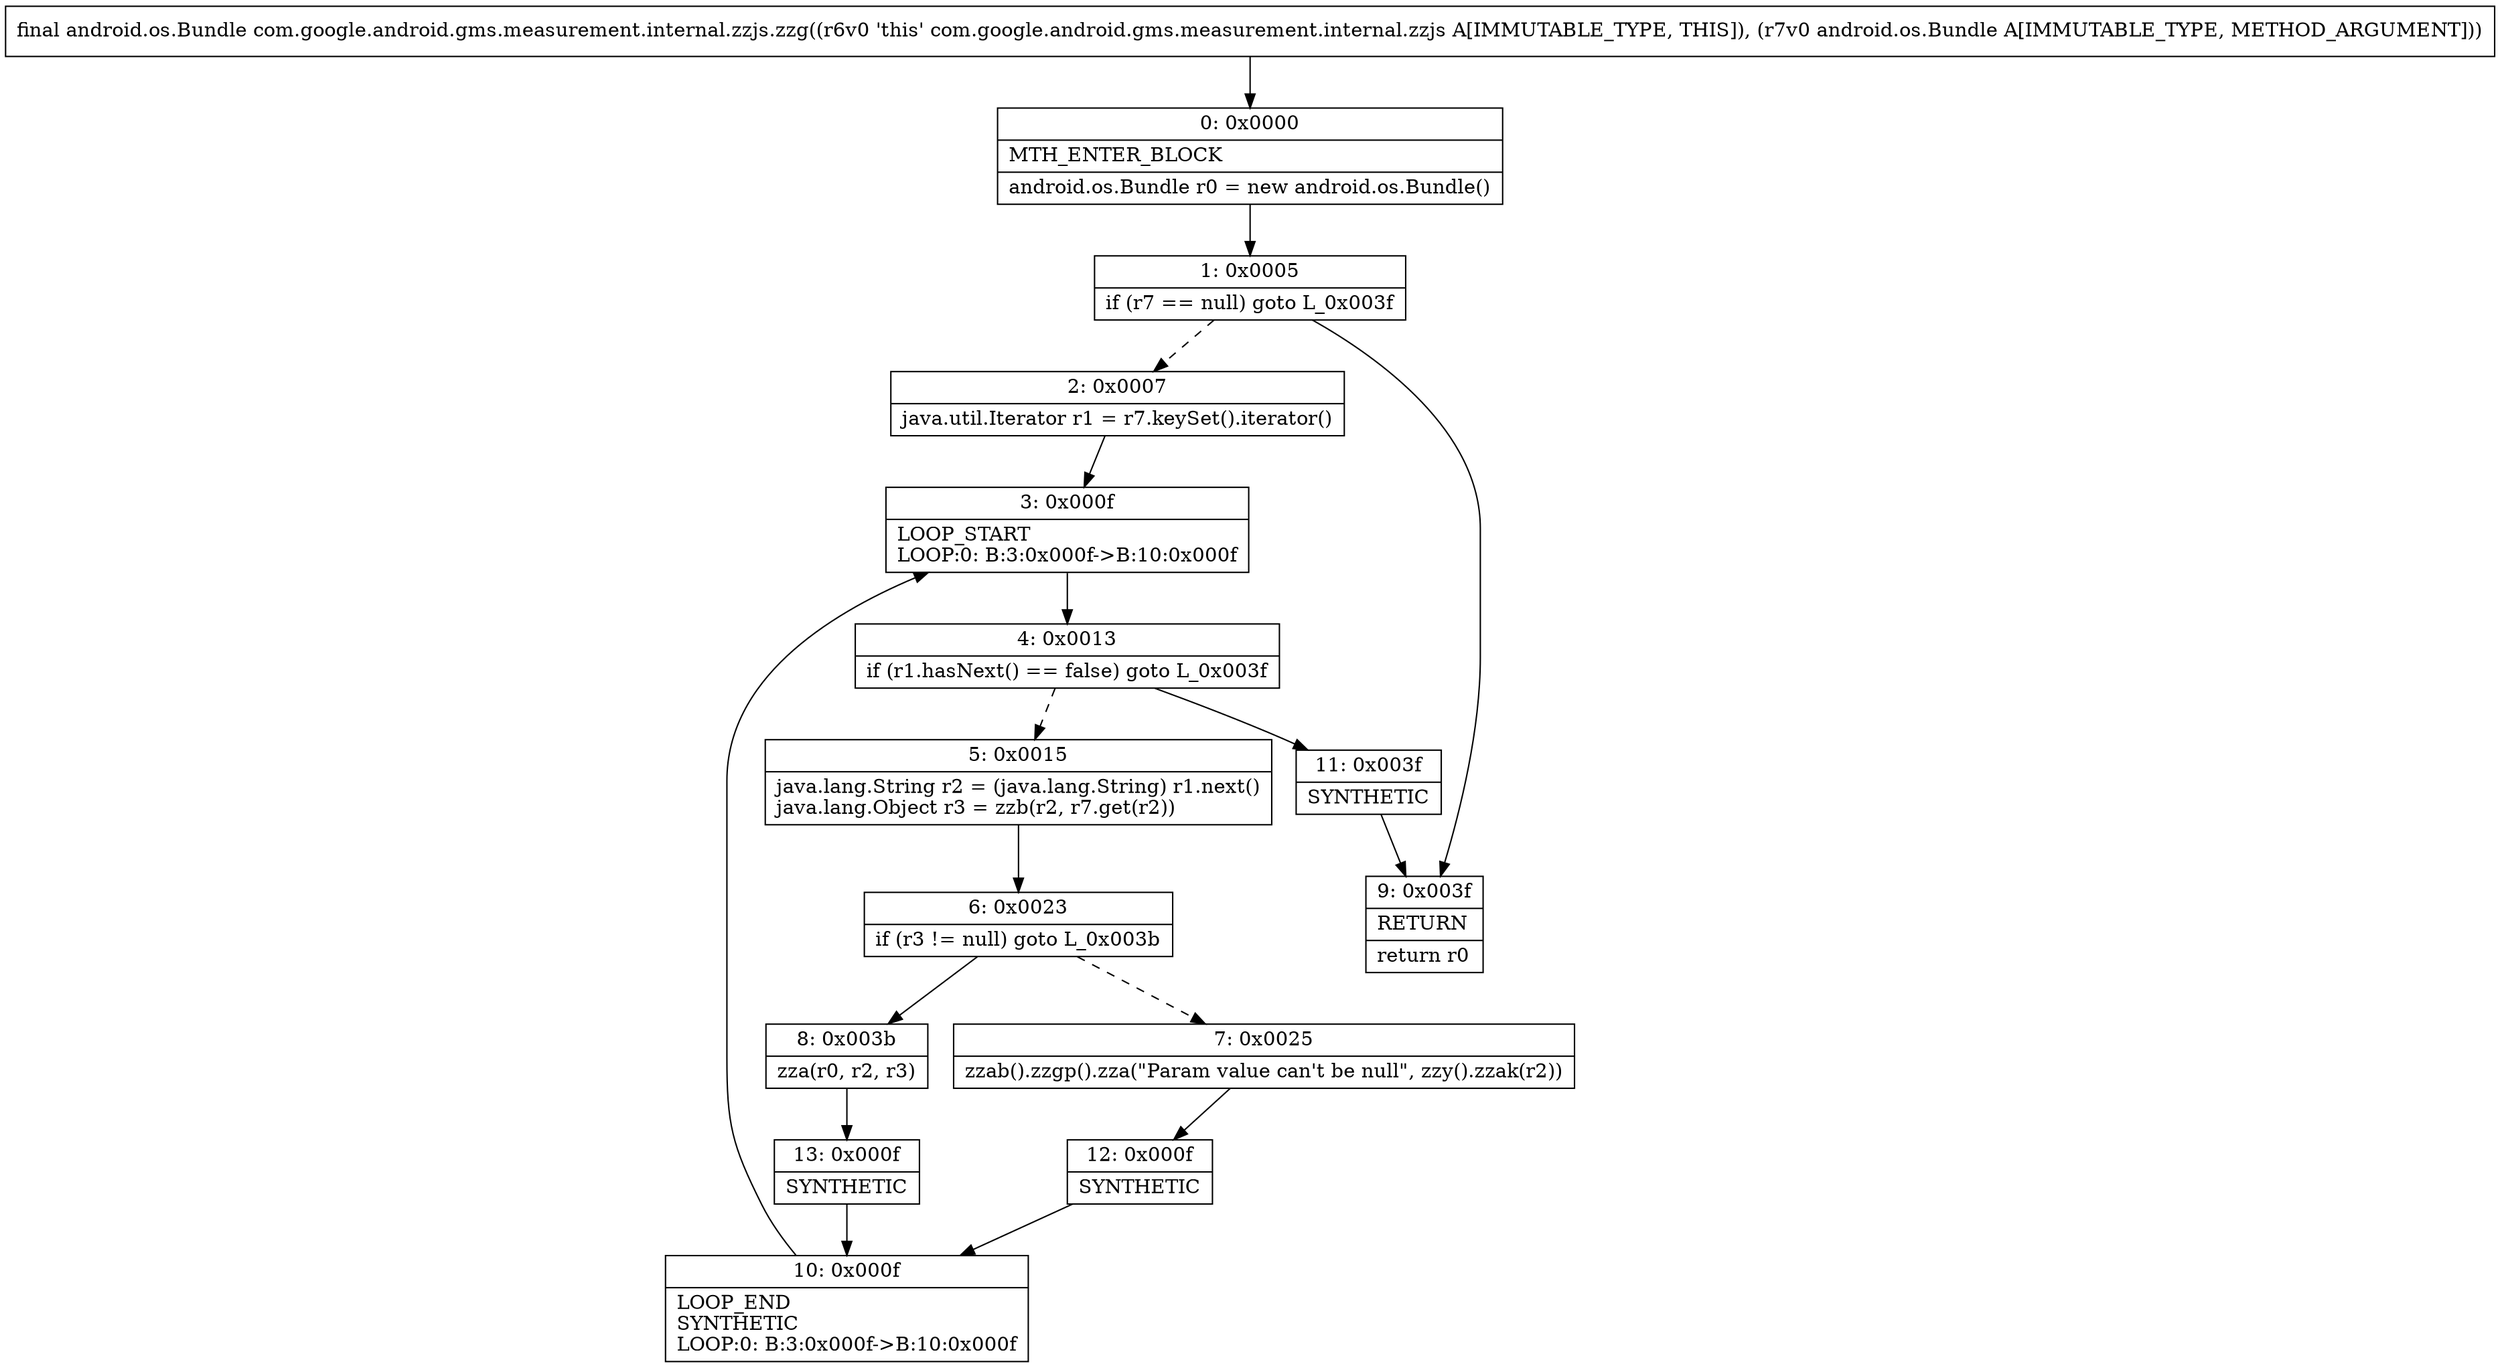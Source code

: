 digraph "CFG forcom.google.android.gms.measurement.internal.zzjs.zzg(Landroid\/os\/Bundle;)Landroid\/os\/Bundle;" {
Node_0 [shape=record,label="{0\:\ 0x0000|MTH_ENTER_BLOCK\l|android.os.Bundle r0 = new android.os.Bundle()\l}"];
Node_1 [shape=record,label="{1\:\ 0x0005|if (r7 == null) goto L_0x003f\l}"];
Node_2 [shape=record,label="{2\:\ 0x0007|java.util.Iterator r1 = r7.keySet().iterator()\l}"];
Node_3 [shape=record,label="{3\:\ 0x000f|LOOP_START\lLOOP:0: B:3:0x000f\-\>B:10:0x000f\l}"];
Node_4 [shape=record,label="{4\:\ 0x0013|if (r1.hasNext() == false) goto L_0x003f\l}"];
Node_5 [shape=record,label="{5\:\ 0x0015|java.lang.String r2 = (java.lang.String) r1.next()\ljava.lang.Object r3 = zzb(r2, r7.get(r2))\l}"];
Node_6 [shape=record,label="{6\:\ 0x0023|if (r3 != null) goto L_0x003b\l}"];
Node_7 [shape=record,label="{7\:\ 0x0025|zzab().zzgp().zza(\"Param value can't be null\", zzy().zzak(r2))\l}"];
Node_8 [shape=record,label="{8\:\ 0x003b|zza(r0, r2, r3)\l}"];
Node_9 [shape=record,label="{9\:\ 0x003f|RETURN\l|return r0\l}"];
Node_10 [shape=record,label="{10\:\ 0x000f|LOOP_END\lSYNTHETIC\lLOOP:0: B:3:0x000f\-\>B:10:0x000f\l}"];
Node_11 [shape=record,label="{11\:\ 0x003f|SYNTHETIC\l}"];
Node_12 [shape=record,label="{12\:\ 0x000f|SYNTHETIC\l}"];
Node_13 [shape=record,label="{13\:\ 0x000f|SYNTHETIC\l}"];
MethodNode[shape=record,label="{final android.os.Bundle com.google.android.gms.measurement.internal.zzjs.zzg((r6v0 'this' com.google.android.gms.measurement.internal.zzjs A[IMMUTABLE_TYPE, THIS]), (r7v0 android.os.Bundle A[IMMUTABLE_TYPE, METHOD_ARGUMENT])) }"];
MethodNode -> Node_0;
Node_0 -> Node_1;
Node_1 -> Node_2[style=dashed];
Node_1 -> Node_9;
Node_2 -> Node_3;
Node_3 -> Node_4;
Node_4 -> Node_5[style=dashed];
Node_4 -> Node_11;
Node_5 -> Node_6;
Node_6 -> Node_7[style=dashed];
Node_6 -> Node_8;
Node_7 -> Node_12;
Node_8 -> Node_13;
Node_10 -> Node_3;
Node_11 -> Node_9;
Node_12 -> Node_10;
Node_13 -> Node_10;
}


